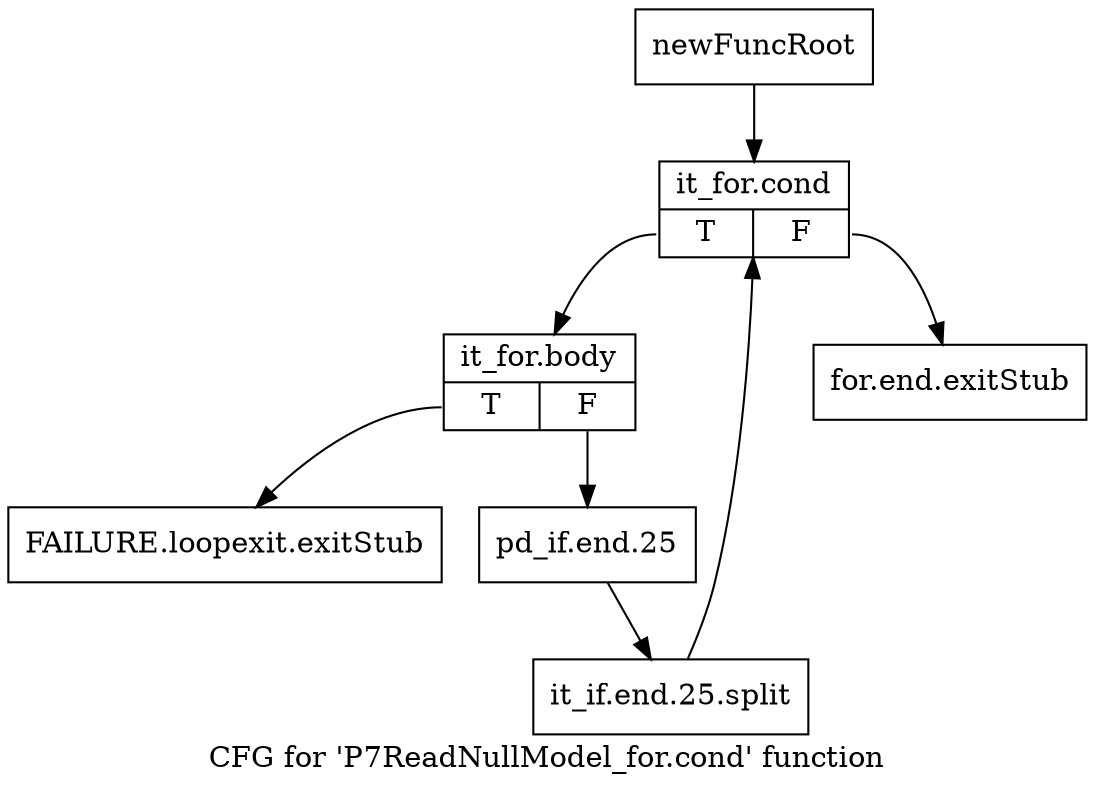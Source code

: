 digraph "CFG for 'P7ReadNullModel_for.cond' function" {
	label="CFG for 'P7ReadNullModel_for.cond' function";

	Node0x3221b40 [shape=record,label="{newFuncRoot}"];
	Node0x3221b40 -> Node0x3221c30;
	Node0x3221b90 [shape=record,label="{for.end.exitStub}"];
	Node0x3221be0 [shape=record,label="{FAILURE.loopexit.exitStub}"];
	Node0x3221c30 [shape=record,label="{it_for.cond|{<s0>T|<s1>F}}"];
	Node0x3221c30:s0 -> Node0x3221c80;
	Node0x3221c30:s1 -> Node0x3221b90;
	Node0x3221c80 [shape=record,label="{it_for.body|{<s0>T|<s1>F}}"];
	Node0x3221c80:s0 -> Node0x3221be0;
	Node0x3221c80:s1 -> Node0x3221cd0;
	Node0x3221cd0 [shape=record,label="{pd_if.end.25}"];
	Node0x3221cd0 -> Node0x38fcc50;
	Node0x38fcc50 [shape=record,label="{it_if.end.25.split}"];
	Node0x38fcc50 -> Node0x3221c30;
}
